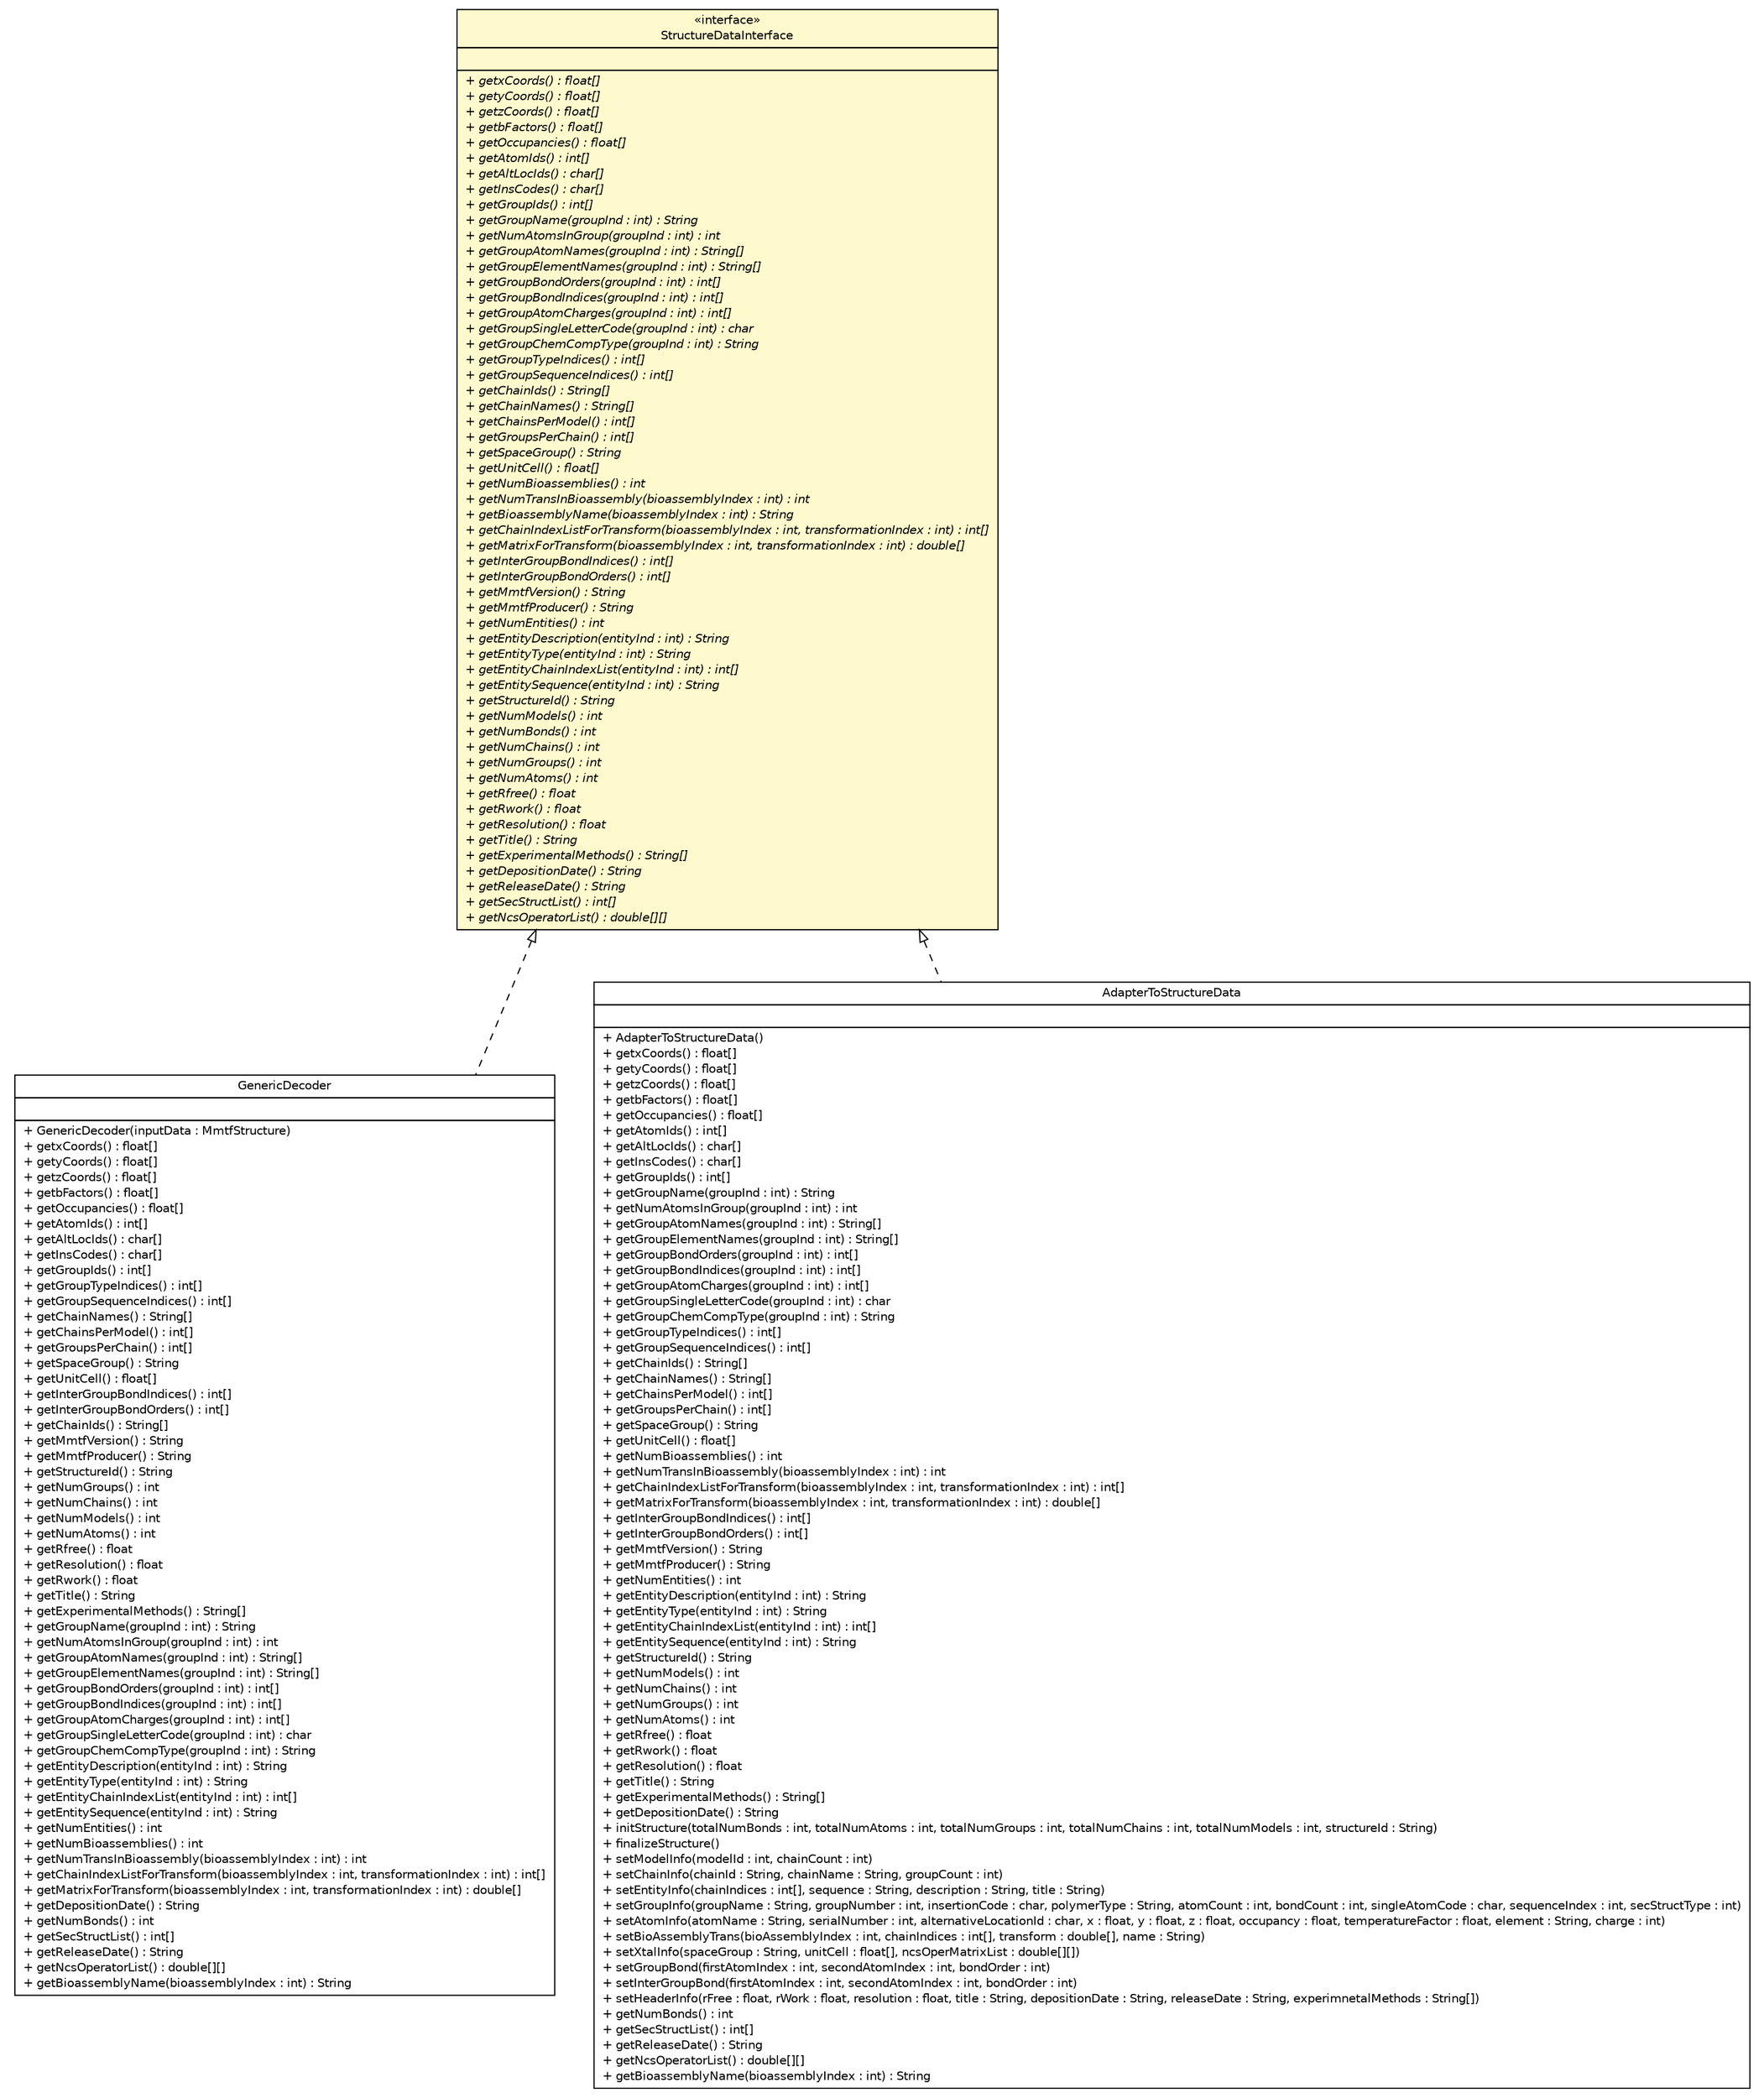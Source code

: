 #!/usr/local/bin/dot
#
# Class diagram 
# Generated by UMLGraph version R5_6 (http://www.umlgraph.org/)
#

digraph G {
	edge [fontname="Helvetica",fontsize=10,labelfontname="Helvetica",labelfontsize=10];
	node [fontname="Helvetica",fontsize=10,shape=plaintext];
	nodesep=0.25;
	ranksep=0.5;
	// org.rcsb.mmtf.api.StructureDataInterface
	c1381 [label=<<table title="org.rcsb.mmtf.api.StructureDataInterface" border="0" cellborder="1" cellspacing="0" cellpadding="2" port="p" bgcolor="lemonChiffon" href="./StructureDataInterface.html">
		<tr><td><table border="0" cellspacing="0" cellpadding="1">
<tr><td align="center" balign="center"> &#171;interface&#187; </td></tr>
<tr><td align="center" balign="center"> StructureDataInterface </td></tr>
		</table></td></tr>
		<tr><td><table border="0" cellspacing="0" cellpadding="1">
<tr><td align="left" balign="left">  </td></tr>
		</table></td></tr>
		<tr><td><table border="0" cellspacing="0" cellpadding="1">
<tr><td align="left" balign="left"><font face="Helvetica-Oblique" point-size="10.0"> + getxCoords() : float[] </font></td></tr>
<tr><td align="left" balign="left"><font face="Helvetica-Oblique" point-size="10.0"> + getyCoords() : float[] </font></td></tr>
<tr><td align="left" balign="left"><font face="Helvetica-Oblique" point-size="10.0"> + getzCoords() : float[] </font></td></tr>
<tr><td align="left" balign="left"><font face="Helvetica-Oblique" point-size="10.0"> + getbFactors() : float[] </font></td></tr>
<tr><td align="left" balign="left"><font face="Helvetica-Oblique" point-size="10.0"> + getOccupancies() : float[] </font></td></tr>
<tr><td align="left" balign="left"><font face="Helvetica-Oblique" point-size="10.0"> + getAtomIds() : int[] </font></td></tr>
<tr><td align="left" balign="left"><font face="Helvetica-Oblique" point-size="10.0"> + getAltLocIds() : char[] </font></td></tr>
<tr><td align="left" balign="left"><font face="Helvetica-Oblique" point-size="10.0"> + getInsCodes() : char[] </font></td></tr>
<tr><td align="left" balign="left"><font face="Helvetica-Oblique" point-size="10.0"> + getGroupIds() : int[] </font></td></tr>
<tr><td align="left" balign="left"><font face="Helvetica-Oblique" point-size="10.0"> + getGroupName(groupInd : int) : String </font></td></tr>
<tr><td align="left" balign="left"><font face="Helvetica-Oblique" point-size="10.0"> + getNumAtomsInGroup(groupInd : int) : int </font></td></tr>
<tr><td align="left" balign="left"><font face="Helvetica-Oblique" point-size="10.0"> + getGroupAtomNames(groupInd : int) : String[] </font></td></tr>
<tr><td align="left" balign="left"><font face="Helvetica-Oblique" point-size="10.0"> + getGroupElementNames(groupInd : int) : String[] </font></td></tr>
<tr><td align="left" balign="left"><font face="Helvetica-Oblique" point-size="10.0"> + getGroupBondOrders(groupInd : int) : int[] </font></td></tr>
<tr><td align="left" balign="left"><font face="Helvetica-Oblique" point-size="10.0"> + getGroupBondIndices(groupInd : int) : int[] </font></td></tr>
<tr><td align="left" balign="left"><font face="Helvetica-Oblique" point-size="10.0"> + getGroupAtomCharges(groupInd : int) : int[] </font></td></tr>
<tr><td align="left" balign="left"><font face="Helvetica-Oblique" point-size="10.0"> + getGroupSingleLetterCode(groupInd : int) : char </font></td></tr>
<tr><td align="left" balign="left"><font face="Helvetica-Oblique" point-size="10.0"> + getGroupChemCompType(groupInd : int) : String </font></td></tr>
<tr><td align="left" balign="left"><font face="Helvetica-Oblique" point-size="10.0"> + getGroupTypeIndices() : int[] </font></td></tr>
<tr><td align="left" balign="left"><font face="Helvetica-Oblique" point-size="10.0"> + getGroupSequenceIndices() : int[] </font></td></tr>
<tr><td align="left" balign="left"><font face="Helvetica-Oblique" point-size="10.0"> + getChainIds() : String[] </font></td></tr>
<tr><td align="left" balign="left"><font face="Helvetica-Oblique" point-size="10.0"> + getChainNames() : String[] </font></td></tr>
<tr><td align="left" balign="left"><font face="Helvetica-Oblique" point-size="10.0"> + getChainsPerModel() : int[] </font></td></tr>
<tr><td align="left" balign="left"><font face="Helvetica-Oblique" point-size="10.0"> + getGroupsPerChain() : int[] </font></td></tr>
<tr><td align="left" balign="left"><font face="Helvetica-Oblique" point-size="10.0"> + getSpaceGroup() : String </font></td></tr>
<tr><td align="left" balign="left"><font face="Helvetica-Oblique" point-size="10.0"> + getUnitCell() : float[] </font></td></tr>
<tr><td align="left" balign="left"><font face="Helvetica-Oblique" point-size="10.0"> + getNumBioassemblies() : int </font></td></tr>
<tr><td align="left" balign="left"><font face="Helvetica-Oblique" point-size="10.0"> + getNumTransInBioassembly(bioassemblyIndex : int) : int </font></td></tr>
<tr><td align="left" balign="left"><font face="Helvetica-Oblique" point-size="10.0"> + getBioassemblyName(bioassemblyIndex : int) : String </font></td></tr>
<tr><td align="left" balign="left"><font face="Helvetica-Oblique" point-size="10.0"> + getChainIndexListForTransform(bioassemblyIndex : int, transformationIndex : int) : int[] </font></td></tr>
<tr><td align="left" balign="left"><font face="Helvetica-Oblique" point-size="10.0"> + getMatrixForTransform(bioassemblyIndex : int, transformationIndex : int) : double[] </font></td></tr>
<tr><td align="left" balign="left"><font face="Helvetica-Oblique" point-size="10.0"> + getInterGroupBondIndices() : int[] </font></td></tr>
<tr><td align="left" balign="left"><font face="Helvetica-Oblique" point-size="10.0"> + getInterGroupBondOrders() : int[] </font></td></tr>
<tr><td align="left" balign="left"><font face="Helvetica-Oblique" point-size="10.0"> + getMmtfVersion() : String </font></td></tr>
<tr><td align="left" balign="left"><font face="Helvetica-Oblique" point-size="10.0"> + getMmtfProducer() : String </font></td></tr>
<tr><td align="left" balign="left"><font face="Helvetica-Oblique" point-size="10.0"> + getNumEntities() : int </font></td></tr>
<tr><td align="left" balign="left"><font face="Helvetica-Oblique" point-size="10.0"> + getEntityDescription(entityInd : int) : String </font></td></tr>
<tr><td align="left" balign="left"><font face="Helvetica-Oblique" point-size="10.0"> + getEntityType(entityInd : int) : String </font></td></tr>
<tr><td align="left" balign="left"><font face="Helvetica-Oblique" point-size="10.0"> + getEntityChainIndexList(entityInd : int) : int[] </font></td></tr>
<tr><td align="left" balign="left"><font face="Helvetica-Oblique" point-size="10.0"> + getEntitySequence(entityInd : int) : String </font></td></tr>
<tr><td align="left" balign="left"><font face="Helvetica-Oblique" point-size="10.0"> + getStructureId() : String </font></td></tr>
<tr><td align="left" balign="left"><font face="Helvetica-Oblique" point-size="10.0"> + getNumModels() : int </font></td></tr>
<tr><td align="left" balign="left"><font face="Helvetica-Oblique" point-size="10.0"> + getNumBonds() : int </font></td></tr>
<tr><td align="left" balign="left"><font face="Helvetica-Oblique" point-size="10.0"> + getNumChains() : int </font></td></tr>
<tr><td align="left" balign="left"><font face="Helvetica-Oblique" point-size="10.0"> + getNumGroups() : int </font></td></tr>
<tr><td align="left" balign="left"><font face="Helvetica-Oblique" point-size="10.0"> + getNumAtoms() : int </font></td></tr>
<tr><td align="left" balign="left"><font face="Helvetica-Oblique" point-size="10.0"> + getRfree() : float </font></td></tr>
<tr><td align="left" balign="left"><font face="Helvetica-Oblique" point-size="10.0"> + getRwork() : float </font></td></tr>
<tr><td align="left" balign="left"><font face="Helvetica-Oblique" point-size="10.0"> + getResolution() : float </font></td></tr>
<tr><td align="left" balign="left"><font face="Helvetica-Oblique" point-size="10.0"> + getTitle() : String </font></td></tr>
<tr><td align="left" balign="left"><font face="Helvetica-Oblique" point-size="10.0"> + getExperimentalMethods() : String[] </font></td></tr>
<tr><td align="left" balign="left"><font face="Helvetica-Oblique" point-size="10.0"> + getDepositionDate() : String </font></td></tr>
<tr><td align="left" balign="left"><font face="Helvetica-Oblique" point-size="10.0"> + getReleaseDate() : String </font></td></tr>
<tr><td align="left" balign="left"><font face="Helvetica-Oblique" point-size="10.0"> + getSecStructList() : int[] </font></td></tr>
<tr><td align="left" balign="left"><font face="Helvetica-Oblique" point-size="10.0"> + getNcsOperatorList() : double[][] </font></td></tr>
		</table></td></tr>
		</table>>, URL="./StructureDataInterface.html", fontname="Helvetica", fontcolor="black", fontsize=10.0];
	// org.rcsb.mmtf.decoder.GenericDecoder
	c1396 [label=<<table title="org.rcsb.mmtf.decoder.GenericDecoder" border="0" cellborder="1" cellspacing="0" cellpadding="2" port="p" href="../decoder/GenericDecoder.html">
		<tr><td><table border="0" cellspacing="0" cellpadding="1">
<tr><td align="center" balign="center"> GenericDecoder </td></tr>
		</table></td></tr>
		<tr><td><table border="0" cellspacing="0" cellpadding="1">
<tr><td align="left" balign="left">  </td></tr>
		</table></td></tr>
		<tr><td><table border="0" cellspacing="0" cellpadding="1">
<tr><td align="left" balign="left"> + GenericDecoder(inputData : MmtfStructure) </td></tr>
<tr><td align="left" balign="left"> + getxCoords() : float[] </td></tr>
<tr><td align="left" balign="left"> + getyCoords() : float[] </td></tr>
<tr><td align="left" balign="left"> + getzCoords() : float[] </td></tr>
<tr><td align="left" balign="left"> + getbFactors() : float[] </td></tr>
<tr><td align="left" balign="left"> + getOccupancies() : float[] </td></tr>
<tr><td align="left" balign="left"> + getAtomIds() : int[] </td></tr>
<tr><td align="left" balign="left"> + getAltLocIds() : char[] </td></tr>
<tr><td align="left" balign="left"> + getInsCodes() : char[] </td></tr>
<tr><td align="left" balign="left"> + getGroupIds() : int[] </td></tr>
<tr><td align="left" balign="left"> + getGroupTypeIndices() : int[] </td></tr>
<tr><td align="left" balign="left"> + getGroupSequenceIndices() : int[] </td></tr>
<tr><td align="left" balign="left"> + getChainNames() : String[] </td></tr>
<tr><td align="left" balign="left"> + getChainsPerModel() : int[] </td></tr>
<tr><td align="left" balign="left"> + getGroupsPerChain() : int[] </td></tr>
<tr><td align="left" balign="left"> + getSpaceGroup() : String </td></tr>
<tr><td align="left" balign="left"> + getUnitCell() : float[] </td></tr>
<tr><td align="left" balign="left"> + getInterGroupBondIndices() : int[] </td></tr>
<tr><td align="left" balign="left"> + getInterGroupBondOrders() : int[] </td></tr>
<tr><td align="left" balign="left"> + getChainIds() : String[] </td></tr>
<tr><td align="left" balign="left"> + getMmtfVersion() : String </td></tr>
<tr><td align="left" balign="left"> + getMmtfProducer() : String </td></tr>
<tr><td align="left" balign="left"> + getStructureId() : String </td></tr>
<tr><td align="left" balign="left"> + getNumGroups() : int </td></tr>
<tr><td align="left" balign="left"> + getNumChains() : int </td></tr>
<tr><td align="left" balign="left"> + getNumModels() : int </td></tr>
<tr><td align="left" balign="left"> + getNumAtoms() : int </td></tr>
<tr><td align="left" balign="left"> + getRfree() : float </td></tr>
<tr><td align="left" balign="left"> + getResolution() : float </td></tr>
<tr><td align="left" balign="left"> + getRwork() : float </td></tr>
<tr><td align="left" balign="left"> + getTitle() : String </td></tr>
<tr><td align="left" balign="left"> + getExperimentalMethods() : String[] </td></tr>
<tr><td align="left" balign="left"> + getGroupName(groupInd : int) : String </td></tr>
<tr><td align="left" balign="left"> + getNumAtomsInGroup(groupInd : int) : int </td></tr>
<tr><td align="left" balign="left"> + getGroupAtomNames(groupInd : int) : String[] </td></tr>
<tr><td align="left" balign="left"> + getGroupElementNames(groupInd : int) : String[] </td></tr>
<tr><td align="left" balign="left"> + getGroupBondOrders(groupInd : int) : int[] </td></tr>
<tr><td align="left" balign="left"> + getGroupBondIndices(groupInd : int) : int[] </td></tr>
<tr><td align="left" balign="left"> + getGroupAtomCharges(groupInd : int) : int[] </td></tr>
<tr><td align="left" balign="left"> + getGroupSingleLetterCode(groupInd : int) : char </td></tr>
<tr><td align="left" balign="left"> + getGroupChemCompType(groupInd : int) : String </td></tr>
<tr><td align="left" balign="left"> + getEntityDescription(entityInd : int) : String </td></tr>
<tr><td align="left" balign="left"> + getEntityType(entityInd : int) : String </td></tr>
<tr><td align="left" balign="left"> + getEntityChainIndexList(entityInd : int) : int[] </td></tr>
<tr><td align="left" balign="left"> + getEntitySequence(entityInd : int) : String </td></tr>
<tr><td align="left" balign="left"> + getNumEntities() : int </td></tr>
<tr><td align="left" balign="left"> + getNumBioassemblies() : int </td></tr>
<tr><td align="left" balign="left"> + getNumTransInBioassembly(bioassemblyIndex : int) : int </td></tr>
<tr><td align="left" balign="left"> + getChainIndexListForTransform(bioassemblyIndex : int, transformationIndex : int) : int[] </td></tr>
<tr><td align="left" balign="left"> + getMatrixForTransform(bioassemblyIndex : int, transformationIndex : int) : double[] </td></tr>
<tr><td align="left" balign="left"> + getDepositionDate() : String </td></tr>
<tr><td align="left" balign="left"> + getNumBonds() : int </td></tr>
<tr><td align="left" balign="left"> + getSecStructList() : int[] </td></tr>
<tr><td align="left" balign="left"> + getReleaseDate() : String </td></tr>
<tr><td align="left" balign="left"> + getNcsOperatorList() : double[][] </td></tr>
<tr><td align="left" balign="left"> + getBioassemblyName(bioassemblyIndex : int) : String </td></tr>
		</table></td></tr>
		</table>>, URL="../decoder/GenericDecoder.html", fontname="Helvetica", fontcolor="black", fontsize=10.0];
	// org.rcsb.mmtf.encoder.AdapterToStructureData
	c1406 [label=<<table title="org.rcsb.mmtf.encoder.AdapterToStructureData" border="0" cellborder="1" cellspacing="0" cellpadding="2" port="p" href="../encoder/AdapterToStructureData.html">
		<tr><td><table border="0" cellspacing="0" cellpadding="1">
<tr><td align="center" balign="center"> AdapterToStructureData </td></tr>
		</table></td></tr>
		<tr><td><table border="0" cellspacing="0" cellpadding="1">
<tr><td align="left" balign="left">  </td></tr>
		</table></td></tr>
		<tr><td><table border="0" cellspacing="0" cellpadding="1">
<tr><td align="left" balign="left"> + AdapterToStructureData() </td></tr>
<tr><td align="left" balign="left"> + getxCoords() : float[] </td></tr>
<tr><td align="left" balign="left"> + getyCoords() : float[] </td></tr>
<tr><td align="left" balign="left"> + getzCoords() : float[] </td></tr>
<tr><td align="left" balign="left"> + getbFactors() : float[] </td></tr>
<tr><td align="left" balign="left"> + getOccupancies() : float[] </td></tr>
<tr><td align="left" balign="left"> + getAtomIds() : int[] </td></tr>
<tr><td align="left" balign="left"> + getAltLocIds() : char[] </td></tr>
<tr><td align="left" balign="left"> + getInsCodes() : char[] </td></tr>
<tr><td align="left" balign="left"> + getGroupIds() : int[] </td></tr>
<tr><td align="left" balign="left"> + getGroupName(groupInd : int) : String </td></tr>
<tr><td align="left" balign="left"> + getNumAtomsInGroup(groupInd : int) : int </td></tr>
<tr><td align="left" balign="left"> + getGroupAtomNames(groupInd : int) : String[] </td></tr>
<tr><td align="left" balign="left"> + getGroupElementNames(groupInd : int) : String[] </td></tr>
<tr><td align="left" balign="left"> + getGroupBondOrders(groupInd : int) : int[] </td></tr>
<tr><td align="left" balign="left"> + getGroupBondIndices(groupInd : int) : int[] </td></tr>
<tr><td align="left" balign="left"> + getGroupAtomCharges(groupInd : int) : int[] </td></tr>
<tr><td align="left" balign="left"> + getGroupSingleLetterCode(groupInd : int) : char </td></tr>
<tr><td align="left" balign="left"> + getGroupChemCompType(groupInd : int) : String </td></tr>
<tr><td align="left" balign="left"> + getGroupTypeIndices() : int[] </td></tr>
<tr><td align="left" balign="left"> + getGroupSequenceIndices() : int[] </td></tr>
<tr><td align="left" balign="left"> + getChainIds() : String[] </td></tr>
<tr><td align="left" balign="left"> + getChainNames() : String[] </td></tr>
<tr><td align="left" balign="left"> + getChainsPerModel() : int[] </td></tr>
<tr><td align="left" balign="left"> + getGroupsPerChain() : int[] </td></tr>
<tr><td align="left" balign="left"> + getSpaceGroup() : String </td></tr>
<tr><td align="left" balign="left"> + getUnitCell() : float[] </td></tr>
<tr><td align="left" balign="left"> + getNumBioassemblies() : int </td></tr>
<tr><td align="left" balign="left"> + getNumTransInBioassembly(bioassemblyIndex : int) : int </td></tr>
<tr><td align="left" balign="left"> + getChainIndexListForTransform(bioassemblyIndex : int, transformationIndex : int) : int[] </td></tr>
<tr><td align="left" balign="left"> + getMatrixForTransform(bioassemblyIndex : int, transformationIndex : int) : double[] </td></tr>
<tr><td align="left" balign="left"> + getInterGroupBondIndices() : int[] </td></tr>
<tr><td align="left" balign="left"> + getInterGroupBondOrders() : int[] </td></tr>
<tr><td align="left" balign="left"> + getMmtfVersion() : String </td></tr>
<tr><td align="left" balign="left"> + getMmtfProducer() : String </td></tr>
<tr><td align="left" balign="left"> + getNumEntities() : int </td></tr>
<tr><td align="left" balign="left"> + getEntityDescription(entityInd : int) : String </td></tr>
<tr><td align="left" balign="left"> + getEntityType(entityInd : int) : String </td></tr>
<tr><td align="left" balign="left"> + getEntityChainIndexList(entityInd : int) : int[] </td></tr>
<tr><td align="left" balign="left"> + getEntitySequence(entityInd : int) : String </td></tr>
<tr><td align="left" balign="left"> + getStructureId() : String </td></tr>
<tr><td align="left" balign="left"> + getNumModels() : int </td></tr>
<tr><td align="left" balign="left"> + getNumChains() : int </td></tr>
<tr><td align="left" balign="left"> + getNumGroups() : int </td></tr>
<tr><td align="left" balign="left"> + getNumAtoms() : int </td></tr>
<tr><td align="left" balign="left"> + getRfree() : float </td></tr>
<tr><td align="left" balign="left"> + getRwork() : float </td></tr>
<tr><td align="left" balign="left"> + getResolution() : float </td></tr>
<tr><td align="left" balign="left"> + getTitle() : String </td></tr>
<tr><td align="left" balign="left"> + getExperimentalMethods() : String[] </td></tr>
<tr><td align="left" balign="left"> + getDepositionDate() : String </td></tr>
<tr><td align="left" balign="left"> + initStructure(totalNumBonds : int, totalNumAtoms : int, totalNumGroups : int, totalNumChains : int, totalNumModels : int, structureId : String) </td></tr>
<tr><td align="left" balign="left"> + finalizeStructure() </td></tr>
<tr><td align="left" balign="left"> + setModelInfo(modelId : int, chainCount : int) </td></tr>
<tr><td align="left" balign="left"> + setChainInfo(chainId : String, chainName : String, groupCount : int) </td></tr>
<tr><td align="left" balign="left"> + setEntityInfo(chainIndices : int[], sequence : String, description : String, title : String) </td></tr>
<tr><td align="left" balign="left"> + setGroupInfo(groupName : String, groupNumber : int, insertionCode : char, polymerType : String, atomCount : int, bondCount : int, singleAtomCode : char, sequenceIndex : int, secStructType : int) </td></tr>
<tr><td align="left" balign="left"> + setAtomInfo(atomName : String, serialNumber : int, alternativeLocationId : char, x : float, y : float, z : float, occupancy : float, temperatureFactor : float, element : String, charge : int) </td></tr>
<tr><td align="left" balign="left"> + setBioAssemblyTrans(bioAssemblyIndex : int, chainIndices : int[], transform : double[], name : String) </td></tr>
<tr><td align="left" balign="left"> + setXtalInfo(spaceGroup : String, unitCell : float[], ncsOperMatrixList : double[][]) </td></tr>
<tr><td align="left" balign="left"> + setGroupBond(firstAtomIndex : int, secondAtomIndex : int, bondOrder : int) </td></tr>
<tr><td align="left" balign="left"> + setInterGroupBond(firstAtomIndex : int, secondAtomIndex : int, bondOrder : int) </td></tr>
<tr><td align="left" balign="left"> + setHeaderInfo(rFree : float, rWork : float, resolution : float, title : String, depositionDate : String, releaseDate : String, experimnetalMethods : String[]) </td></tr>
<tr><td align="left" balign="left"> + getNumBonds() : int </td></tr>
<tr><td align="left" balign="left"> + getSecStructList() : int[] </td></tr>
<tr><td align="left" balign="left"> + getReleaseDate() : String </td></tr>
<tr><td align="left" balign="left"> + getNcsOperatorList() : double[][] </td></tr>
<tr><td align="left" balign="left"> + getBioassemblyName(bioassemblyIndex : int) : String </td></tr>
		</table></td></tr>
		</table>>, URL="../encoder/AdapterToStructureData.html", fontname="Helvetica", fontcolor="black", fontsize=10.0];
	//org.rcsb.mmtf.decoder.GenericDecoder implements org.rcsb.mmtf.api.StructureDataInterface
	c1381:p -> c1396:p [dir=back,arrowtail=empty,style=dashed];
	//org.rcsb.mmtf.encoder.AdapterToStructureData implements org.rcsb.mmtf.api.StructureDataInterface
	c1381:p -> c1406:p [dir=back,arrowtail=empty,style=dashed];
}

